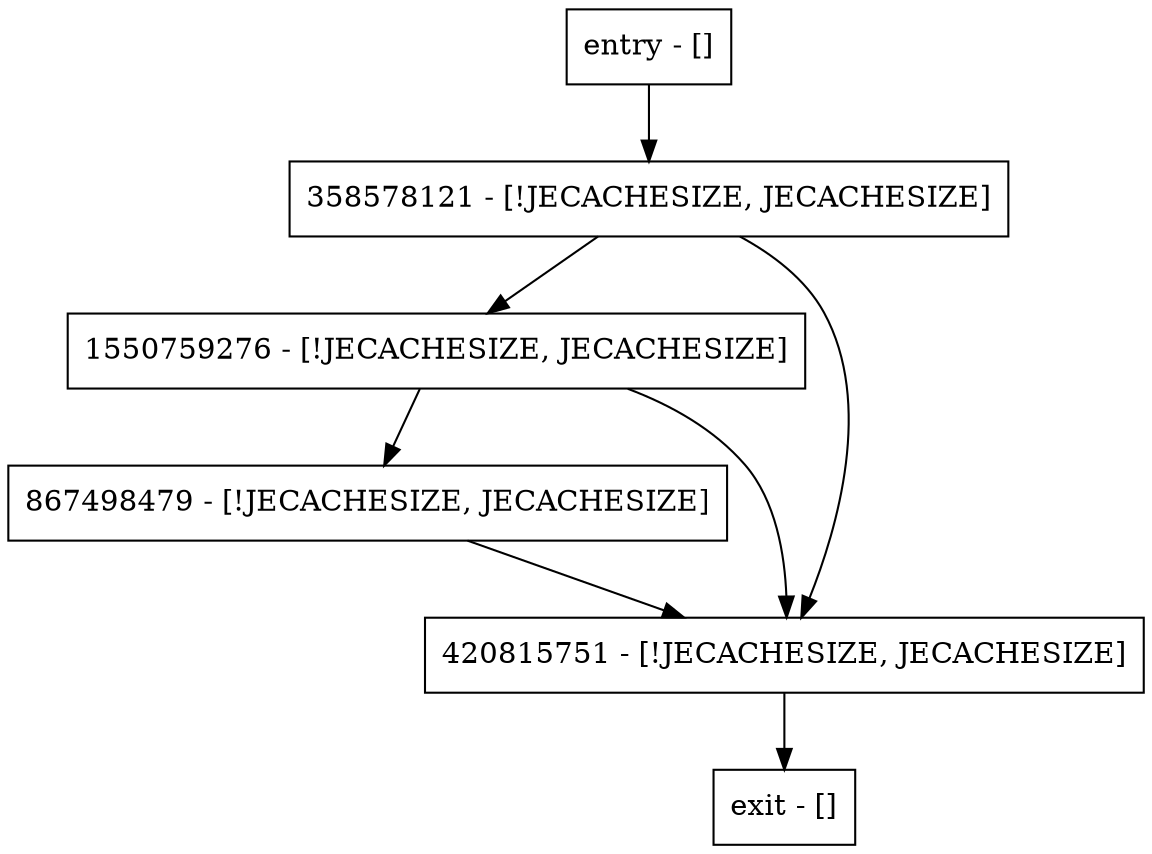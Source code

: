 digraph postFetchInit {
node [shape=record];
entry [label="entry - []"];
exit [label="exit - []"];
1550759276 [label="1550759276 - [!JECACHESIZE, JECACHESIZE]"];
867498479 [label="867498479 - [!JECACHESIZE, JECACHESIZE]"];
420815751 [label="420815751 - [!JECACHESIZE, JECACHESIZE]"];
358578121 [label="358578121 - [!JECACHESIZE, JECACHESIZE]"];
entry;
exit;
entry -> 358578121;
1550759276 -> 867498479;
1550759276 -> 420815751;
867498479 -> 420815751;
420815751 -> exit;
358578121 -> 1550759276;
358578121 -> 420815751;
}

